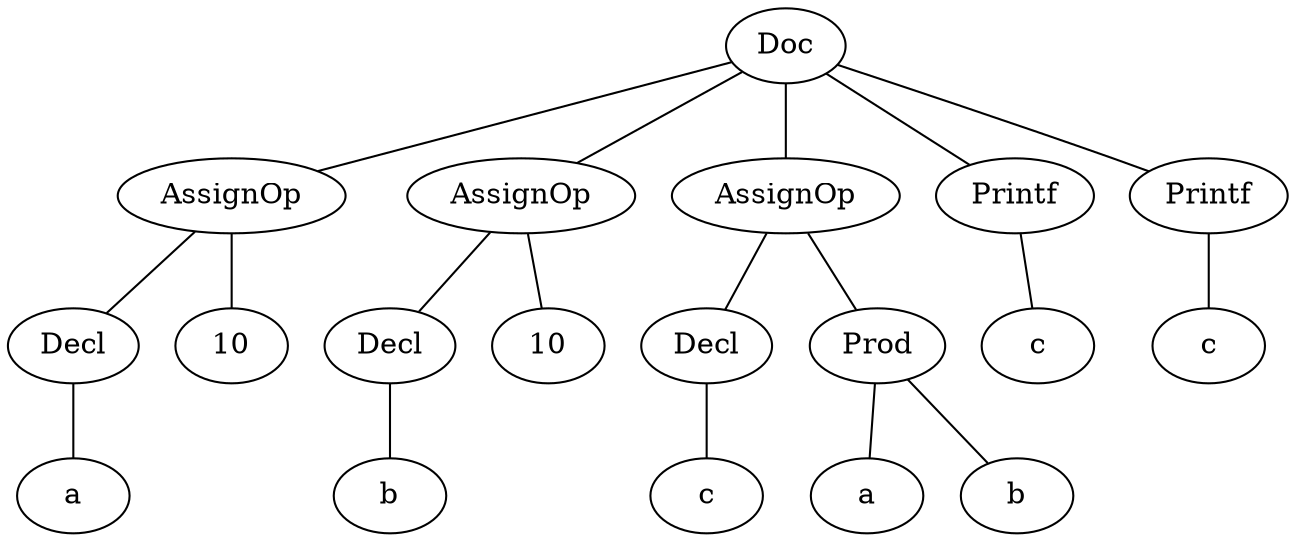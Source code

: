 graph G {
1 [label=Doc];
2 [label=AssignOp];
3 [label=Decl];
4 [label=a];
3 -- 4;
2 -- 3;
5 [label=10];
2 -- 5;
1 -- 2;
6 [label=AssignOp];
7 [label=Decl];
8 [label=b];
7 -- 8;
6 -- 7;
9 [label=10];
6 -- 9;
1 -- 6;
10 [label=AssignOp];
11 [label=Decl];
12 [label=c];
11 -- 12;
10 -- 11;
13 [label=Prod];
14 [label=a];
13 -- 14;
15 [label=b];
13 -- 15;
10 -- 13;
1 -- 10;
16 [label=Printf];
17 [label=c];
16 -- 17;
1 -- 16;
18 [label=Printf];
19 [label=c];
18 -- 19;
1 -- 18;
}
